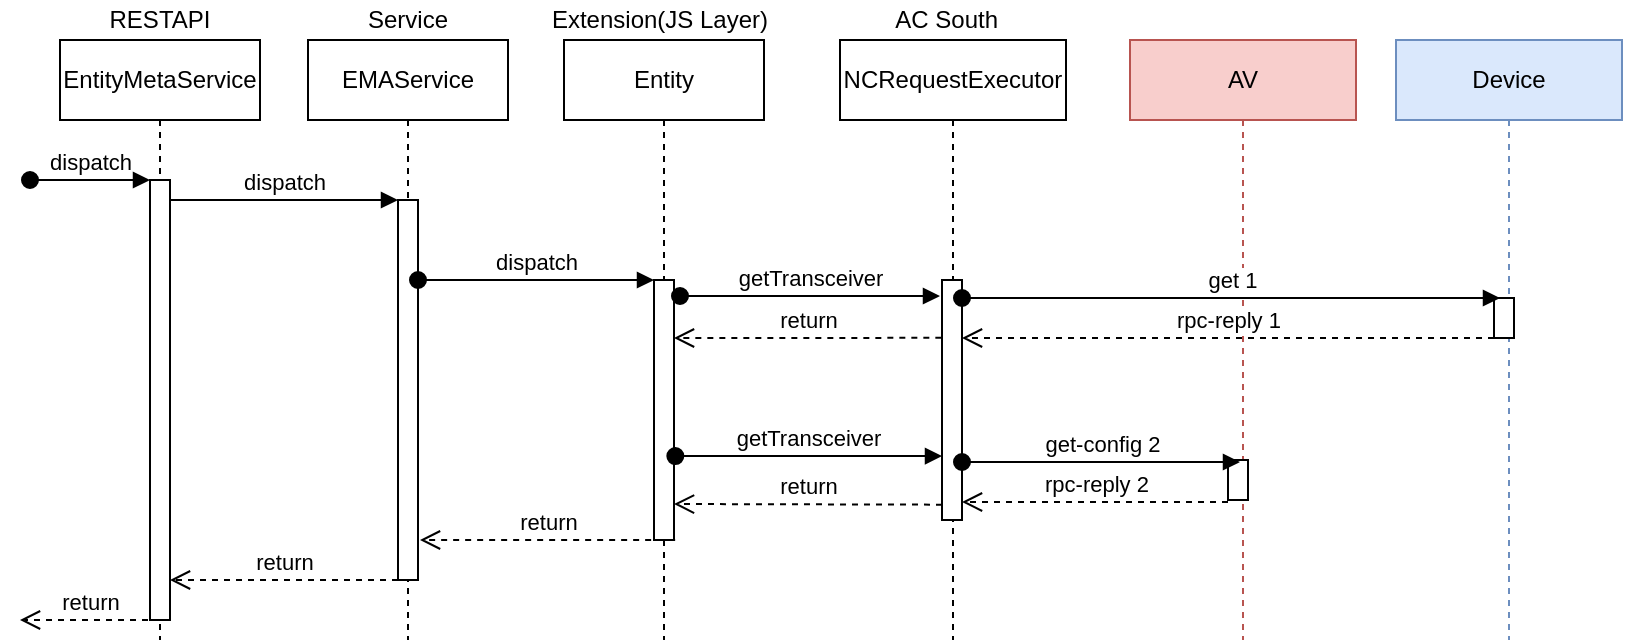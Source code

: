 <mxfile version="28.2.7">
  <diagram name="Page-1" id="2YBvvXClWsGukQMizWep">
    <mxGraphModel dx="1188" dy="619" grid="1" gridSize="10" guides="1" tooltips="1" connect="1" arrows="1" fold="1" page="1" pageScale="1" pageWidth="850" pageHeight="1100" math="0" shadow="0">
      <root>
        <mxCell id="0" />
        <mxCell id="1" parent="0" />
        <mxCell id="aM9ryv3xv72pqoxQDRHE-1" value="EntityMetaService" style="shape=umlLifeline;perimeter=lifelinePerimeter;whiteSpace=wrap;html=1;container=0;dropTarget=0;collapsible=0;recursiveResize=0;outlineConnect=0;portConstraint=eastwest;newEdgeStyle={&quot;edgeStyle&quot;:&quot;elbowEdgeStyle&quot;,&quot;elbow&quot;:&quot;vertical&quot;,&quot;curved&quot;:0,&quot;rounded&quot;:0};" parent="1" vertex="1">
          <mxGeometry x="40" y="40" width="100" height="300" as="geometry" />
        </mxCell>
        <mxCell id="aM9ryv3xv72pqoxQDRHE-2" value="" style="html=1;points=[];perimeter=orthogonalPerimeter;outlineConnect=0;targetShapes=umlLifeline;portConstraint=eastwest;newEdgeStyle={&quot;edgeStyle&quot;:&quot;elbowEdgeStyle&quot;,&quot;elbow&quot;:&quot;vertical&quot;,&quot;curved&quot;:0,&quot;rounded&quot;:0};" parent="aM9ryv3xv72pqoxQDRHE-1" vertex="1">
          <mxGeometry x="45" y="70" width="10" height="220" as="geometry" />
        </mxCell>
        <mxCell id="aM9ryv3xv72pqoxQDRHE-3" value="dispatch" style="html=1;verticalAlign=bottom;startArrow=oval;endArrow=block;startSize=8;edgeStyle=elbowEdgeStyle;elbow=vertical;curved=0;rounded=0;" parent="aM9ryv3xv72pqoxQDRHE-1" target="aM9ryv3xv72pqoxQDRHE-2" edge="1">
          <mxGeometry relative="1" as="geometry">
            <mxPoint x="-15" y="70" as="sourcePoint" />
          </mxGeometry>
        </mxCell>
        <mxCell id="aM9ryv3xv72pqoxQDRHE-5" value="EMAService" style="shape=umlLifeline;perimeter=lifelinePerimeter;whiteSpace=wrap;html=1;container=0;dropTarget=0;collapsible=0;recursiveResize=0;outlineConnect=0;portConstraint=eastwest;newEdgeStyle={&quot;edgeStyle&quot;:&quot;elbowEdgeStyle&quot;,&quot;elbow&quot;:&quot;vertical&quot;,&quot;curved&quot;:0,&quot;rounded&quot;:0};" parent="1" vertex="1">
          <mxGeometry x="164" y="40" width="100" height="300" as="geometry" />
        </mxCell>
        <mxCell id="aM9ryv3xv72pqoxQDRHE-6" value="" style="html=1;points=[];perimeter=orthogonalPerimeter;outlineConnect=0;targetShapes=umlLifeline;portConstraint=eastwest;newEdgeStyle={&quot;edgeStyle&quot;:&quot;elbowEdgeStyle&quot;,&quot;elbow&quot;:&quot;vertical&quot;,&quot;curved&quot;:0,&quot;rounded&quot;:0};" parent="aM9ryv3xv72pqoxQDRHE-5" vertex="1">
          <mxGeometry x="45" y="80" width="10" height="190" as="geometry" />
        </mxCell>
        <mxCell id="aM9ryv3xv72pqoxQDRHE-7" value="dispatch" style="html=1;verticalAlign=bottom;endArrow=block;edgeStyle=elbowEdgeStyle;elbow=vertical;curved=0;rounded=0;" parent="1" source="aM9ryv3xv72pqoxQDRHE-2" target="aM9ryv3xv72pqoxQDRHE-6" edge="1">
          <mxGeometry relative="1" as="geometry">
            <mxPoint x="195" y="130" as="sourcePoint" />
            <Array as="points">
              <mxPoint x="180" y="120" />
            </Array>
          </mxGeometry>
        </mxCell>
        <mxCell id="aM9ryv3xv72pqoxQDRHE-8" value="return" style="html=1;verticalAlign=bottom;endArrow=open;dashed=1;endSize=8;edgeStyle=elbowEdgeStyle;elbow=vertical;curved=0;rounded=0;exitX=0;exitY=1;exitDx=0;exitDy=0;exitPerimeter=0;" parent="1" source="aM9ryv3xv72pqoxQDRHE-6" target="aM9ryv3xv72pqoxQDRHE-2" edge="1">
          <mxGeometry relative="1" as="geometry">
            <mxPoint x="195" y="205" as="targetPoint" />
            <Array as="points" />
          </mxGeometry>
        </mxCell>
        <mxCell id="2o-Q7iB16AJ3Sk43Y93Q-1" value="RESTAPI" style="text;html=1;whiteSpace=wrap;strokeColor=none;fillColor=none;align=center;verticalAlign=middle;rounded=0;" vertex="1" parent="1">
          <mxGeometry x="60" y="20" width="60" height="20" as="geometry" />
        </mxCell>
        <mxCell id="2o-Q7iB16AJ3Sk43Y93Q-2" value="Service" style="text;html=1;whiteSpace=wrap;strokeColor=none;fillColor=none;align=center;verticalAlign=middle;rounded=0;" vertex="1" parent="1">
          <mxGeometry x="184" y="20" width="60" height="20" as="geometry" />
        </mxCell>
        <mxCell id="2o-Q7iB16AJ3Sk43Y93Q-3" value="Entity" style="shape=umlLifeline;perimeter=lifelinePerimeter;whiteSpace=wrap;html=1;container=0;dropTarget=0;collapsible=0;recursiveResize=0;outlineConnect=0;portConstraint=eastwest;newEdgeStyle={&quot;edgeStyle&quot;:&quot;elbowEdgeStyle&quot;,&quot;elbow&quot;:&quot;vertical&quot;,&quot;curved&quot;:0,&quot;rounded&quot;:0};" vertex="1" parent="1">
          <mxGeometry x="292" y="40" width="100" height="300" as="geometry" />
        </mxCell>
        <mxCell id="2o-Q7iB16AJ3Sk43Y93Q-4" value="" style="html=1;points=[];perimeter=orthogonalPerimeter;outlineConnect=0;targetShapes=umlLifeline;portConstraint=eastwest;newEdgeStyle={&quot;edgeStyle&quot;:&quot;elbowEdgeStyle&quot;,&quot;elbow&quot;:&quot;vertical&quot;,&quot;curved&quot;:0,&quot;rounded&quot;:0};" vertex="1" parent="2o-Q7iB16AJ3Sk43Y93Q-3">
          <mxGeometry x="45" y="120" width="10" height="130" as="geometry" />
        </mxCell>
        <mxCell id="2o-Q7iB16AJ3Sk43Y93Q-5" value="NCRequestExecutor" style="shape=umlLifeline;perimeter=lifelinePerimeter;whiteSpace=wrap;html=1;container=0;dropTarget=0;collapsible=0;recursiveResize=0;outlineConnect=0;portConstraint=eastwest;newEdgeStyle={&quot;edgeStyle&quot;:&quot;elbowEdgeStyle&quot;,&quot;elbow&quot;:&quot;vertical&quot;,&quot;curved&quot;:0,&quot;rounded&quot;:0};" vertex="1" parent="1">
          <mxGeometry x="430" y="40" width="113" height="300" as="geometry" />
        </mxCell>
        <mxCell id="2o-Q7iB16AJ3Sk43Y93Q-6" value="" style="html=1;points=[];perimeter=orthogonalPerimeter;outlineConnect=0;targetShapes=umlLifeline;portConstraint=eastwest;newEdgeStyle={&quot;edgeStyle&quot;:&quot;elbowEdgeStyle&quot;,&quot;elbow&quot;:&quot;vertical&quot;,&quot;curved&quot;:0,&quot;rounded&quot;:0};" vertex="1" parent="2o-Q7iB16AJ3Sk43Y93Q-5">
          <mxGeometry x="51" y="120" width="10" height="120" as="geometry" />
        </mxCell>
        <mxCell id="2o-Q7iB16AJ3Sk43Y93Q-7" value="AV" style="shape=umlLifeline;perimeter=lifelinePerimeter;whiteSpace=wrap;html=1;container=0;dropTarget=0;collapsible=0;recursiveResize=0;outlineConnect=0;portConstraint=eastwest;newEdgeStyle={&quot;edgeStyle&quot;:&quot;elbowEdgeStyle&quot;,&quot;elbow&quot;:&quot;vertical&quot;,&quot;curved&quot;:0,&quot;rounded&quot;:0};fillColor=#f8cecc;strokeColor=#b85450;" vertex="1" parent="1">
          <mxGeometry x="575" y="40" width="113" height="300" as="geometry" />
        </mxCell>
        <mxCell id="2o-Q7iB16AJ3Sk43Y93Q-8" value="" style="html=1;points=[];perimeter=orthogonalPerimeter;outlineConnect=0;targetShapes=umlLifeline;portConstraint=eastwest;newEdgeStyle={&quot;edgeStyle&quot;:&quot;elbowEdgeStyle&quot;,&quot;elbow&quot;:&quot;vertical&quot;,&quot;curved&quot;:0,&quot;rounded&quot;:0};" vertex="1" parent="2o-Q7iB16AJ3Sk43Y93Q-7">
          <mxGeometry x="49" y="210" width="10" height="20" as="geometry" />
        </mxCell>
        <mxCell id="2o-Q7iB16AJ3Sk43Y93Q-9" value="Extension(JS Layer)" style="text;html=1;whiteSpace=wrap;strokeColor=none;fillColor=none;align=center;verticalAlign=middle;rounded=0;" vertex="1" parent="1">
          <mxGeometry x="280" y="20" width="120" height="20" as="geometry" />
        </mxCell>
        <mxCell id="2o-Q7iB16AJ3Sk43Y93Q-10" value="dispatch" style="html=1;verticalAlign=bottom;startArrow=oval;startFill=1;endArrow=block;startSize=8;curved=0;rounded=0;" edge="1" parent="1" source="aM9ryv3xv72pqoxQDRHE-6" target="2o-Q7iB16AJ3Sk43Y93Q-4">
          <mxGeometry width="60" relative="1" as="geometry">
            <mxPoint x="310" y="160" as="sourcePoint" />
            <mxPoint x="360" y="160" as="targetPoint" />
            <Array as="points">
              <mxPoint x="290" y="160" />
            </Array>
          </mxGeometry>
        </mxCell>
        <mxCell id="2o-Q7iB16AJ3Sk43Y93Q-11" value="return" style="html=1;verticalAlign=bottom;endArrow=open;dashed=1;endSize=8;edgeStyle=elbowEdgeStyle;elbow=vertical;curved=0;rounded=0;" edge="1" parent="1">
          <mxGeometry relative="1" as="geometry">
            <mxPoint x="20" y="330" as="targetPoint" />
            <Array as="points" />
            <mxPoint x="90" y="330" as="sourcePoint" />
          </mxGeometry>
        </mxCell>
        <mxCell id="2o-Q7iB16AJ3Sk43Y93Q-12" value="return" style="html=1;verticalAlign=bottom;endArrow=open;dashed=1;endSize=8;edgeStyle=elbowEdgeStyle;elbow=vertical;curved=0;rounded=0;" edge="1" parent="1">
          <mxGeometry relative="1" as="geometry">
            <mxPoint x="220" y="290" as="targetPoint" />
            <Array as="points" />
            <mxPoint x="347.57" y="290" as="sourcePoint" />
          </mxGeometry>
        </mxCell>
        <mxCell id="2o-Q7iB16AJ3Sk43Y93Q-13" value="getTransceiver" style="html=1;verticalAlign=bottom;startArrow=oval;startFill=1;endArrow=block;startSize=8;curved=0;rounded=0;" edge="1" parent="1">
          <mxGeometry width="60" relative="1" as="geometry">
            <mxPoint x="350" y="168" as="sourcePoint" />
            <mxPoint x="480" y="168" as="targetPoint" />
          </mxGeometry>
        </mxCell>
        <mxCell id="2o-Q7iB16AJ3Sk43Y93Q-16" value="Device" style="shape=umlLifeline;perimeter=lifelinePerimeter;whiteSpace=wrap;html=1;container=0;dropTarget=0;collapsible=0;recursiveResize=0;outlineConnect=0;portConstraint=eastwest;newEdgeStyle={&quot;edgeStyle&quot;:&quot;elbowEdgeStyle&quot;,&quot;elbow&quot;:&quot;vertical&quot;,&quot;curved&quot;:0,&quot;rounded&quot;:0};fillColor=#dae8fc;strokeColor=#6c8ebf;" vertex="1" parent="1">
          <mxGeometry x="708" y="40" width="113" height="300" as="geometry" />
        </mxCell>
        <mxCell id="2o-Q7iB16AJ3Sk43Y93Q-17" value="" style="html=1;points=[];perimeter=orthogonalPerimeter;outlineConnect=0;targetShapes=umlLifeline;portConstraint=eastwest;newEdgeStyle={&quot;edgeStyle&quot;:&quot;elbowEdgeStyle&quot;,&quot;elbow&quot;:&quot;vertical&quot;,&quot;curved&quot;:0,&quot;rounded&quot;:0};" vertex="1" parent="2o-Q7iB16AJ3Sk43Y93Q-16">
          <mxGeometry x="49" y="129" width="10" height="20" as="geometry" />
        </mxCell>
        <mxCell id="2o-Q7iB16AJ3Sk43Y93Q-18" value="get 1" style="html=1;verticalAlign=bottom;startArrow=oval;startFill=1;endArrow=block;startSize=8;curved=0;rounded=0;" edge="1" parent="1">
          <mxGeometry width="60" relative="1" as="geometry">
            <mxPoint x="491" y="169" as="sourcePoint" />
            <mxPoint x="760" y="169" as="targetPoint" />
          </mxGeometry>
        </mxCell>
        <mxCell id="2o-Q7iB16AJ3Sk43Y93Q-19" value="rpc-reply 1" style="html=1;verticalAlign=bottom;endArrow=open;dashed=1;endSize=8;edgeStyle=elbowEdgeStyle;elbow=vertical;curved=0;rounded=0;" edge="1" parent="1" source="2o-Q7iB16AJ3Sk43Y93Q-17">
          <mxGeometry relative="1" as="geometry">
            <mxPoint x="491" y="189" as="targetPoint" />
            <Array as="points" />
            <mxPoint x="760" y="190" as="sourcePoint" />
          </mxGeometry>
        </mxCell>
        <mxCell id="2o-Q7iB16AJ3Sk43Y93Q-20" value="get-config 2" style="html=1;verticalAlign=bottom;startArrow=oval;startFill=1;endArrow=block;startSize=8;curved=0;rounded=0;entryX=0.6;entryY=0;entryDx=0;entryDy=0;entryPerimeter=0;" edge="1" parent="1">
          <mxGeometry x="0.002" width="60" relative="1" as="geometry">
            <mxPoint x="491" y="251" as="sourcePoint" />
            <mxPoint x="630" y="251" as="targetPoint" />
            <mxPoint as="offset" />
          </mxGeometry>
        </mxCell>
        <mxCell id="2o-Q7iB16AJ3Sk43Y93Q-21" value="rpc-reply 2" style="html=1;verticalAlign=bottom;endArrow=open;dashed=1;endSize=8;edgeStyle=elbowEdgeStyle;elbow=vertical;curved=0;rounded=0;" edge="1" parent="1">
          <mxGeometry relative="1" as="geometry">
            <mxPoint x="491" y="271" as="targetPoint" />
            <Array as="points">
              <mxPoint x="520" y="271" />
            </Array>
            <mxPoint x="624.0" y="271" as="sourcePoint" />
          </mxGeometry>
        </mxCell>
        <mxCell id="2o-Q7iB16AJ3Sk43Y93Q-29" value="return" style="html=1;verticalAlign=bottom;endArrow=open;dashed=1;endSize=8;edgeStyle=elbowEdgeStyle;elbow=vertical;curved=0;rounded=0;exitX=-0.033;exitY=0.241;exitDx=0;exitDy=0;exitPerimeter=0;" edge="1" parent="1" source="2o-Q7iB16AJ3Sk43Y93Q-6" target="2o-Q7iB16AJ3Sk43Y93Q-4">
          <mxGeometry relative="1" as="geometry">
            <mxPoint x="350" y="200" as="targetPoint" />
            <Array as="points" />
            <mxPoint x="480" y="200" as="sourcePoint" />
          </mxGeometry>
        </mxCell>
        <mxCell id="2o-Q7iB16AJ3Sk43Y93Q-30" value="getTransceiver" style="html=1;verticalAlign=bottom;startArrow=oval;startFill=1;endArrow=block;startSize=8;curved=0;rounded=0;exitX=1.067;exitY=0.385;exitDx=0;exitDy=0;exitPerimeter=0;" edge="1" parent="1">
          <mxGeometry width="60" relative="1" as="geometry">
            <mxPoint x="347.67" y="248.05" as="sourcePoint" />
            <mxPoint x="481" y="248.05" as="targetPoint" />
          </mxGeometry>
        </mxCell>
        <mxCell id="2o-Q7iB16AJ3Sk43Y93Q-31" value="AC South&amp;nbsp;" style="text;html=1;whiteSpace=wrap;strokeColor=none;fillColor=none;align=center;verticalAlign=middle;rounded=0;" vertex="1" parent="1">
          <mxGeometry x="425" y="20" width="120" height="20" as="geometry" />
        </mxCell>
        <mxCell id="2o-Q7iB16AJ3Sk43Y93Q-32" value="return" style="html=1;verticalAlign=bottom;endArrow=open;dashed=1;endSize=8;edgeStyle=elbowEdgeStyle;elbow=vertical;curved=0;rounded=0;" edge="1" parent="1">
          <mxGeometry relative="1" as="geometry">
            <mxPoint x="347" y="272" as="targetPoint" />
            <Array as="points" />
            <mxPoint x="481" y="272.333" as="sourcePoint" />
          </mxGeometry>
        </mxCell>
      </root>
    </mxGraphModel>
  </diagram>
</mxfile>
